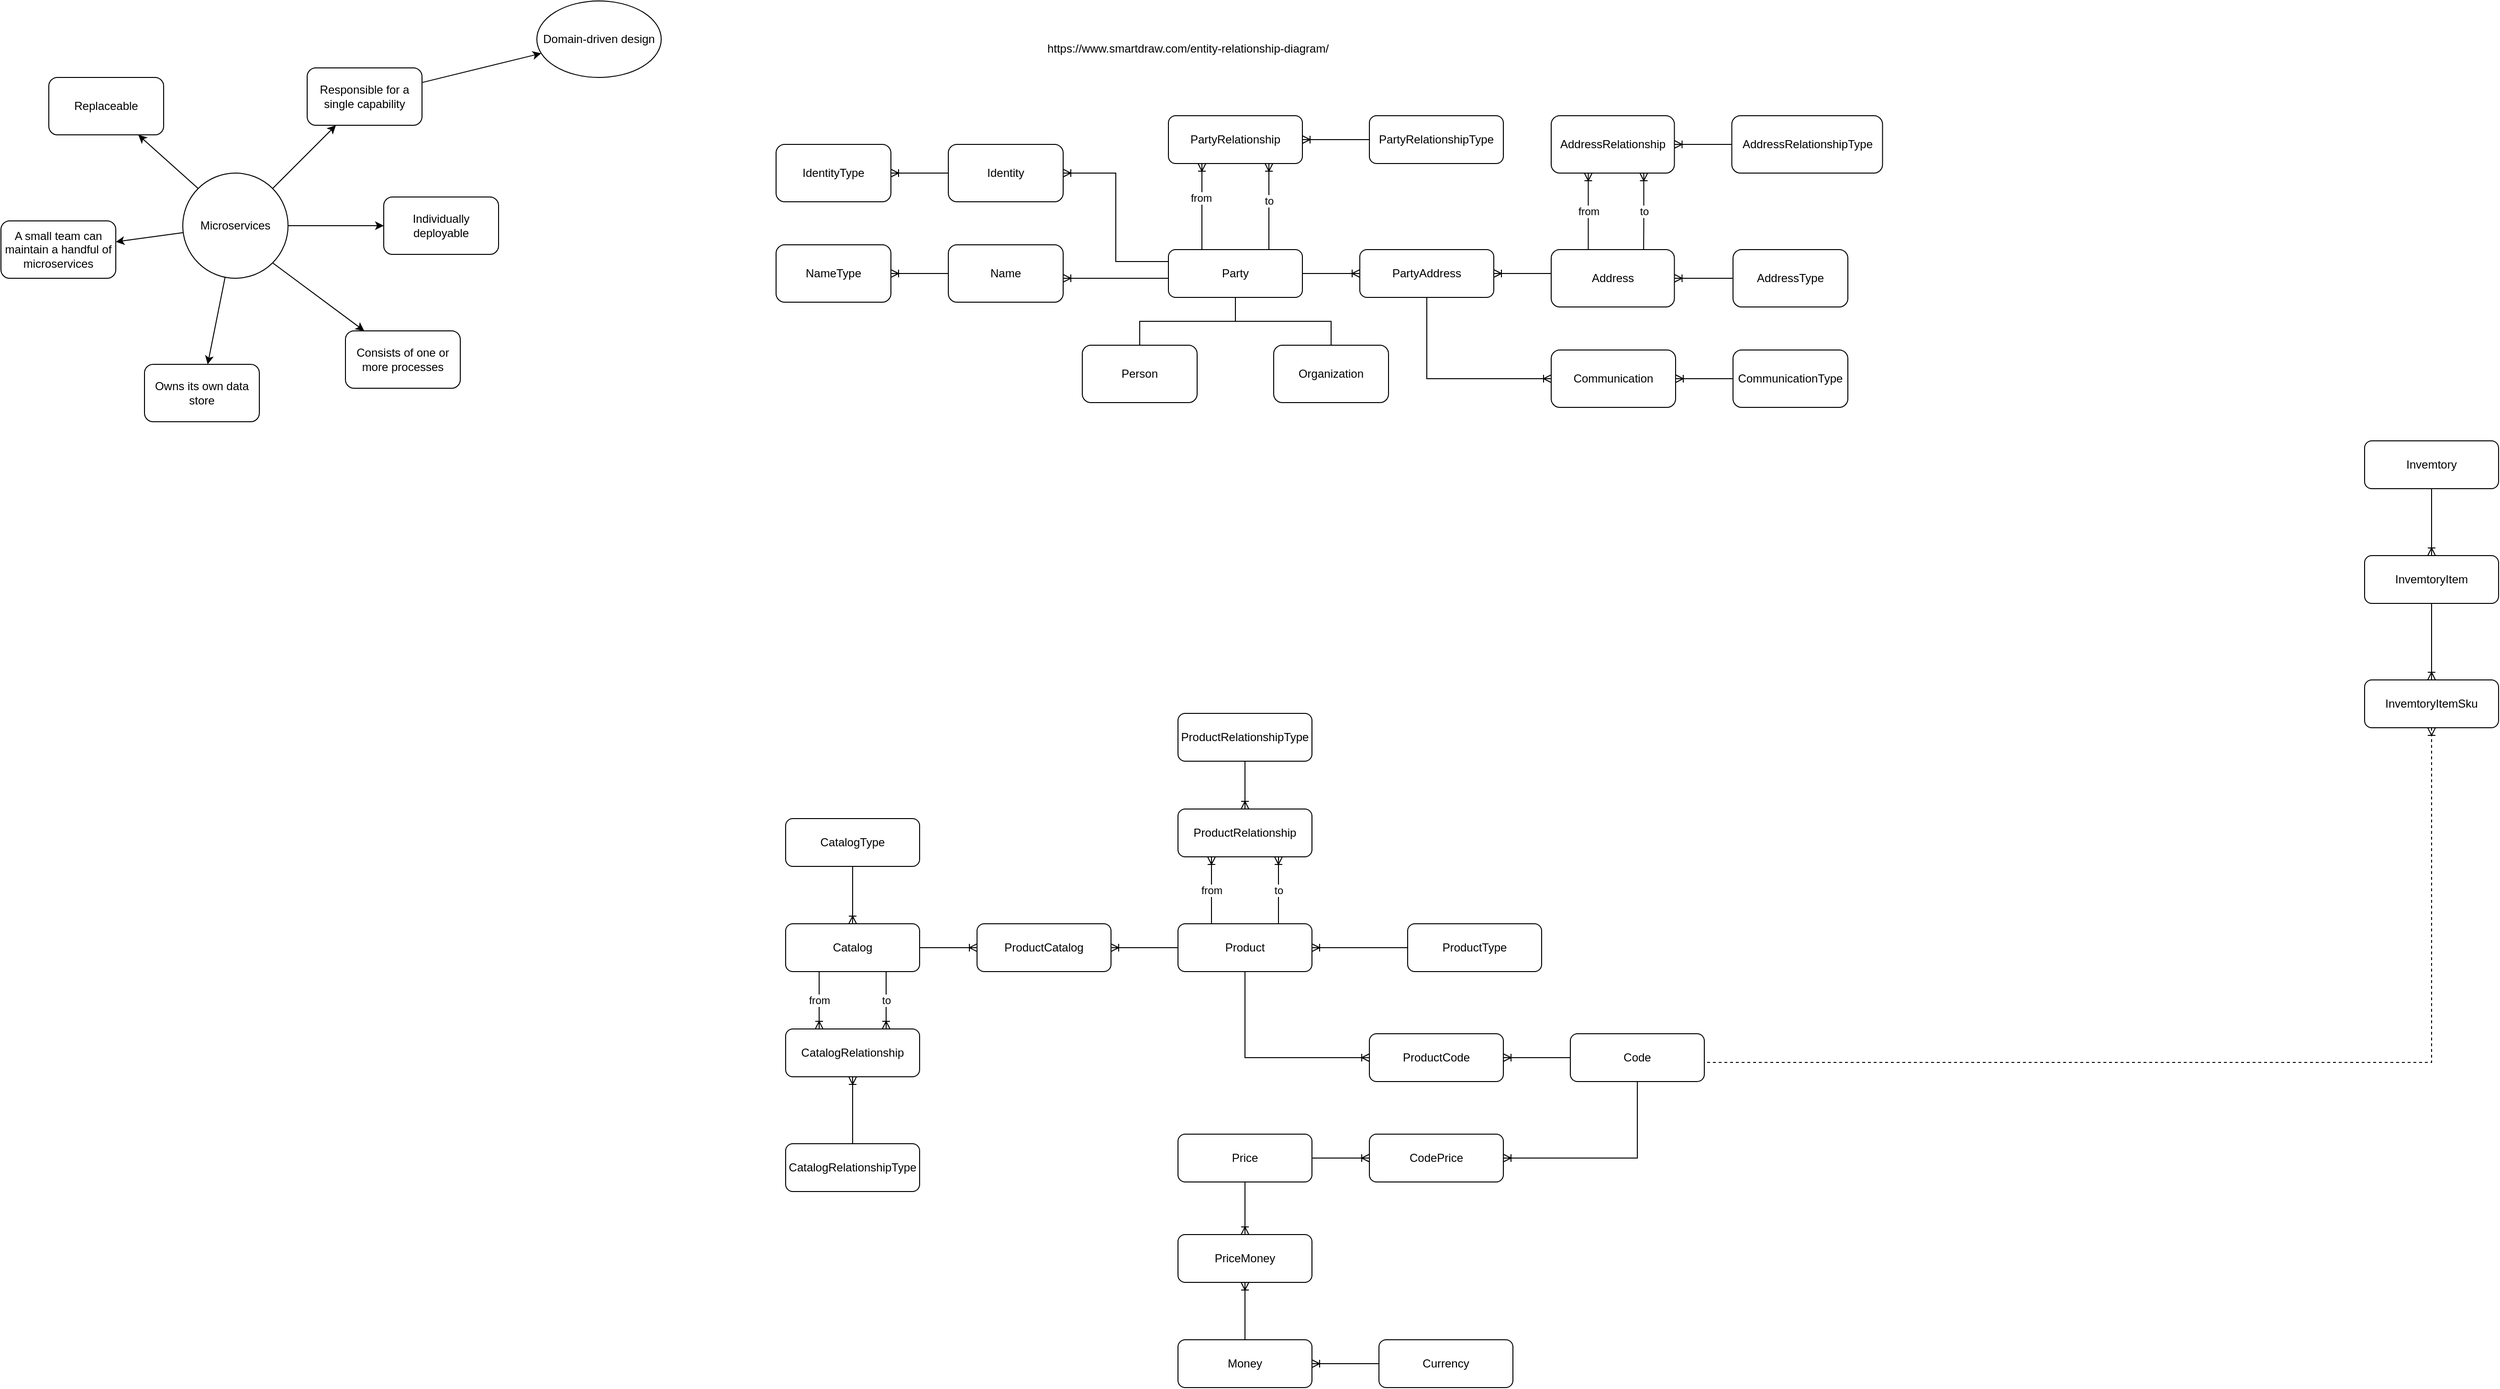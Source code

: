 <mxfile version="16.0.3" type="github">
  <diagram id="LjoO7NFVbJmHt4rmLPar" name="Page-1">
    <mxGraphModel dx="2830" dy="965" grid="1" gridSize="10" guides="1" tooltips="1" connect="1" arrows="1" fold="1" page="1" pageScale="1" pageWidth="1100" pageHeight="850" math="0" shadow="0">
      <root>
        <mxCell id="0" />
        <mxCell id="1" parent="0" />
        <mxCell id="BLckT2Vn7VJcxvCxK2wA-1" value="Party" style="rounded=1;whiteSpace=wrap;html=1;" parent="1" vertex="1">
          <mxGeometry x="400" y="290" width="140" height="50" as="geometry" />
        </mxCell>
        <mxCell id="BLckT2Vn7VJcxvCxK2wA-3" style="edgeStyle=orthogonalEdgeStyle;rounded=0;orthogonalLoop=1;jettySize=auto;html=1;exitX=0.25;exitY=1;exitDx=0;exitDy=0;entryX=0.25;entryY=0;entryDx=0;entryDy=0;endArrow=none;endFill=0;startArrow=ERoneToMany;startFill=0;" parent="1" source="BLckT2Vn7VJcxvCxK2wA-2" target="BLckT2Vn7VJcxvCxK2wA-1" edge="1">
          <mxGeometry relative="1" as="geometry" />
        </mxCell>
        <mxCell id="BLckT2Vn7VJcxvCxK2wA-5" value="from" style="edgeLabel;html=1;align=center;verticalAlign=middle;resizable=0;points=[];" parent="BLckT2Vn7VJcxvCxK2wA-3" vertex="1" connectable="0">
          <mxGeometry x="-0.198" y="-1" relative="1" as="geometry">
            <mxPoint as="offset" />
          </mxGeometry>
        </mxCell>
        <mxCell id="BLckT2Vn7VJcxvCxK2wA-4" style="edgeStyle=orthogonalEdgeStyle;rounded=0;orthogonalLoop=1;jettySize=auto;html=1;exitX=0.75;exitY=1;exitDx=0;exitDy=0;entryX=0.75;entryY=0;entryDx=0;entryDy=0;endArrow=none;endFill=0;startArrow=ERoneToMany;startFill=0;" parent="1" source="BLckT2Vn7VJcxvCxK2wA-2" target="BLckT2Vn7VJcxvCxK2wA-1" edge="1">
          <mxGeometry relative="1" as="geometry" />
        </mxCell>
        <mxCell id="BLckT2Vn7VJcxvCxK2wA-6" value="to" style="edgeLabel;html=1;align=center;verticalAlign=middle;resizable=0;points=[];" parent="BLckT2Vn7VJcxvCxK2wA-4" vertex="1" connectable="0">
          <mxGeometry x="-0.135" relative="1" as="geometry">
            <mxPoint as="offset" />
          </mxGeometry>
        </mxCell>
        <mxCell id="BLckT2Vn7VJcxvCxK2wA-8" style="edgeStyle=orthogonalEdgeStyle;rounded=0;orthogonalLoop=1;jettySize=auto;html=1;entryX=0;entryY=0.5;entryDx=0;entryDy=0;endArrow=none;endFill=0;startArrow=ERoneToMany;startFill=0;" parent="1" source="BLckT2Vn7VJcxvCxK2wA-2" target="BLckT2Vn7VJcxvCxK2wA-7" edge="1">
          <mxGeometry relative="1" as="geometry" />
        </mxCell>
        <mxCell id="BLckT2Vn7VJcxvCxK2wA-2" value="PartyRelationship" style="rounded=1;whiteSpace=wrap;html=1;" parent="1" vertex="1">
          <mxGeometry x="400" y="150" width="140" height="50" as="geometry" />
        </mxCell>
        <mxCell id="BLckT2Vn7VJcxvCxK2wA-7" value="PartyRelationshipType" style="rounded=1;whiteSpace=wrap;html=1;" parent="1" vertex="1">
          <mxGeometry x="610" y="150" width="140" height="50" as="geometry" />
        </mxCell>
        <mxCell id="BLckT2Vn7VJcxvCxK2wA-10" value="https://www.smartdraw.com/entity-relationship-diagram/" style="text;html=1;align=center;verticalAlign=middle;resizable=0;points=[];autosize=1;strokeColor=none;fillColor=none;" parent="1" vertex="1">
          <mxGeometry x="265" y="70" width="310" height="20" as="geometry" />
        </mxCell>
        <mxCell id="BLckT2Vn7VJcxvCxK2wA-13" style="edgeStyle=orthogonalEdgeStyle;rounded=0;orthogonalLoop=1;jettySize=auto;html=1;startArrow=none;startFill=0;endArrow=none;endFill=0;" parent="1" source="BLckT2Vn7VJcxvCxK2wA-11" target="BLckT2Vn7VJcxvCxK2wA-1" edge="1">
          <mxGeometry relative="1" as="geometry" />
        </mxCell>
        <mxCell id="BLckT2Vn7VJcxvCxK2wA-11" value="Person" style="rounded=1;whiteSpace=wrap;html=1;" parent="1" vertex="1">
          <mxGeometry x="310" y="390" width="120" height="60" as="geometry" />
        </mxCell>
        <mxCell id="BLckT2Vn7VJcxvCxK2wA-15" style="edgeStyle=orthogonalEdgeStyle;rounded=0;orthogonalLoop=1;jettySize=auto;html=1;startArrow=none;startFill=0;endArrow=none;endFill=0;" parent="1" source="BLckT2Vn7VJcxvCxK2wA-12" target="BLckT2Vn7VJcxvCxK2wA-1" edge="1">
          <mxGeometry relative="1" as="geometry" />
        </mxCell>
        <mxCell id="BLckT2Vn7VJcxvCxK2wA-12" value="Organization" style="rounded=1;whiteSpace=wrap;html=1;" parent="1" vertex="1">
          <mxGeometry x="510" y="390" width="120" height="60" as="geometry" />
        </mxCell>
        <mxCell id="BLckT2Vn7VJcxvCxK2wA-18" style="edgeStyle=orthogonalEdgeStyle;rounded=0;orthogonalLoop=1;jettySize=auto;html=1;startArrow=ERoneToMany;startFill=0;endArrow=none;endFill=0;" parent="1" source="BLckT2Vn7VJcxvCxK2wA-16" target="BLckT2Vn7VJcxvCxK2wA-1" edge="1">
          <mxGeometry relative="1" as="geometry">
            <Array as="points">
              <mxPoint x="360" y="320" />
              <mxPoint x="360" y="320" />
            </Array>
          </mxGeometry>
        </mxCell>
        <mxCell id="BLckT2Vn7VJcxvCxK2wA-16" value="Name" style="rounded=1;whiteSpace=wrap;html=1;" parent="1" vertex="1">
          <mxGeometry x="170" y="285" width="120" height="60" as="geometry" />
        </mxCell>
        <mxCell id="BLckT2Vn7VJcxvCxK2wA-19" style="edgeStyle=orthogonalEdgeStyle;rounded=0;orthogonalLoop=1;jettySize=auto;html=1;entryX=0;entryY=0.25;entryDx=0;entryDy=0;startArrow=ERoneToMany;startFill=0;endArrow=none;endFill=0;" parent="1" source="BLckT2Vn7VJcxvCxK2wA-17" target="BLckT2Vn7VJcxvCxK2wA-1" edge="1">
          <mxGeometry relative="1" as="geometry" />
        </mxCell>
        <mxCell id="BLckT2Vn7VJcxvCxK2wA-17" value="Identity" style="rounded=1;whiteSpace=wrap;html=1;" parent="1" vertex="1">
          <mxGeometry x="170" y="180" width="120" height="60" as="geometry" />
        </mxCell>
        <mxCell id="BLckT2Vn7VJcxvCxK2wA-33" style="edgeStyle=orthogonalEdgeStyle;rounded=0;orthogonalLoop=1;jettySize=auto;html=1;startArrow=ERoneToMany;startFill=0;endArrow=none;endFill=0;" parent="1" source="BLckT2Vn7VJcxvCxK2wA-20" target="BLckT2Vn7VJcxvCxK2wA-32" edge="1">
          <mxGeometry relative="1" as="geometry" />
        </mxCell>
        <mxCell id="BLckT2Vn7VJcxvCxK2wA-20" value="Address" style="rounded=1;whiteSpace=wrap;html=1;" parent="1" vertex="1">
          <mxGeometry x="800" y="290" width="128.75" height="60" as="geometry" />
        </mxCell>
        <mxCell id="BLckT2Vn7VJcxvCxK2wA-31" style="edgeStyle=orthogonalEdgeStyle;rounded=0;orthogonalLoop=1;jettySize=auto;html=1;startArrow=ERoneToMany;startFill=0;endArrow=none;endFill=0;" parent="1" source="BLckT2Vn7VJcxvCxK2wA-22" target="BLckT2Vn7VJcxvCxK2wA-30" edge="1">
          <mxGeometry relative="1" as="geometry" />
        </mxCell>
        <mxCell id="BLckT2Vn7VJcxvCxK2wA-22" value="Communication" style="rounded=1;whiteSpace=wrap;html=1;" parent="1" vertex="1">
          <mxGeometry x="800" y="395" width="130" height="60" as="geometry" />
        </mxCell>
        <mxCell id="BLckT2Vn7VJcxvCxK2wA-26" style="edgeStyle=orthogonalEdgeStyle;rounded=0;orthogonalLoop=1;jettySize=auto;html=1;startArrow=ERoneToMany;startFill=0;endArrow=none;endFill=0;" parent="1" source="BLckT2Vn7VJcxvCxK2wA-24" target="BLckT2Vn7VJcxvCxK2wA-1" edge="1">
          <mxGeometry relative="1" as="geometry" />
        </mxCell>
        <mxCell id="BLckT2Vn7VJcxvCxK2wA-28" style="edgeStyle=orthogonalEdgeStyle;rounded=0;orthogonalLoop=1;jettySize=auto;html=1;startArrow=ERoneToMany;startFill=0;endArrow=none;endFill=0;" parent="1" source="BLckT2Vn7VJcxvCxK2wA-24" target="BLckT2Vn7VJcxvCxK2wA-20" edge="1">
          <mxGeometry relative="1" as="geometry">
            <Array as="points">
              <mxPoint x="770" y="315" />
              <mxPoint x="770" y="315" />
            </Array>
          </mxGeometry>
        </mxCell>
        <mxCell id="BLckT2Vn7VJcxvCxK2wA-24" value="PartyAddress" style="rounded=1;whiteSpace=wrap;html=1;" parent="1" vertex="1">
          <mxGeometry x="600" y="290" width="140" height="50" as="geometry" />
        </mxCell>
        <mxCell id="BLckT2Vn7VJcxvCxK2wA-29" style="edgeStyle=orthogonalEdgeStyle;rounded=0;orthogonalLoop=1;jettySize=auto;html=1;startArrow=ERoneToMany;startFill=0;endArrow=none;endFill=0;" parent="1" source="BLckT2Vn7VJcxvCxK2wA-22" target="BLckT2Vn7VJcxvCxK2wA-24" edge="1">
          <mxGeometry relative="1" as="geometry">
            <mxPoint x="780" y="345" as="sourcePoint" />
            <mxPoint x="750" y="460" as="targetPoint" />
            <Array as="points">
              <mxPoint x="670" y="425" />
            </Array>
          </mxGeometry>
        </mxCell>
        <mxCell id="BLckT2Vn7VJcxvCxK2wA-30" value="CommunicationType" style="rounded=1;whiteSpace=wrap;html=1;" parent="1" vertex="1">
          <mxGeometry x="990" y="395" width="120" height="60" as="geometry" />
        </mxCell>
        <mxCell id="BLckT2Vn7VJcxvCxK2wA-32" value="AddressType" style="rounded=1;whiteSpace=wrap;html=1;" parent="1" vertex="1">
          <mxGeometry x="990" y="290" width="120" height="60" as="geometry" />
        </mxCell>
        <mxCell id="BLckT2Vn7VJcxvCxK2wA-35" value="from" style="edgeStyle=orthogonalEdgeStyle;rounded=0;orthogonalLoop=1;jettySize=auto;html=1;startArrow=ERoneToMany;startFill=0;endArrow=none;endFill=0;" parent="1" source="BLckT2Vn7VJcxvCxK2wA-34" target="BLckT2Vn7VJcxvCxK2wA-20" edge="1">
          <mxGeometry relative="1" as="geometry">
            <Array as="points">
              <mxPoint x="838.75" y="235" />
              <mxPoint x="838.75" y="235" />
            </Array>
          </mxGeometry>
        </mxCell>
        <mxCell id="BLckT2Vn7VJcxvCxK2wA-36" value="to" style="edgeStyle=orthogonalEdgeStyle;rounded=0;orthogonalLoop=1;jettySize=auto;html=1;entryX=0.75;entryY=0;entryDx=0;entryDy=0;startArrow=ERoneToMany;startFill=0;endArrow=none;endFill=0;" parent="1" source="BLckT2Vn7VJcxvCxK2wA-34" target="BLckT2Vn7VJcxvCxK2wA-20" edge="1">
          <mxGeometry relative="1" as="geometry">
            <Array as="points">
              <mxPoint x="896.75" y="265" />
              <mxPoint x="896.75" y="265" />
            </Array>
          </mxGeometry>
        </mxCell>
        <mxCell id="BLckT2Vn7VJcxvCxK2wA-38" style="edgeStyle=orthogonalEdgeStyle;rounded=0;orthogonalLoop=1;jettySize=auto;html=1;exitX=1;exitY=0.5;exitDx=0;exitDy=0;startArrow=ERoneToMany;startFill=0;endArrow=none;endFill=0;" parent="1" source="BLckT2Vn7VJcxvCxK2wA-34" target="BLckT2Vn7VJcxvCxK2wA-37" edge="1">
          <mxGeometry relative="1" as="geometry" />
        </mxCell>
        <mxCell id="BLckT2Vn7VJcxvCxK2wA-34" value="AddressRelationship" style="rounded=1;whiteSpace=wrap;html=1;" parent="1" vertex="1">
          <mxGeometry x="800" y="150" width="128.75" height="60" as="geometry" />
        </mxCell>
        <mxCell id="BLckT2Vn7VJcxvCxK2wA-37" value="AddressRelationshipType" style="rounded=1;whiteSpace=wrap;html=1;" parent="1" vertex="1">
          <mxGeometry x="988.75" y="150" width="157.5" height="60" as="geometry" />
        </mxCell>
        <mxCell id="BLckT2Vn7VJcxvCxK2wA-40" style="edgeStyle=orthogonalEdgeStyle;rounded=0;orthogonalLoop=1;jettySize=auto;html=1;startArrow=ERoneToMany;startFill=0;endArrow=none;endFill=0;" parent="1" source="BLckT2Vn7VJcxvCxK2wA-39" target="BLckT2Vn7VJcxvCxK2wA-17" edge="1">
          <mxGeometry relative="1" as="geometry" />
        </mxCell>
        <mxCell id="BLckT2Vn7VJcxvCxK2wA-39" value="IdentityType" style="rounded=1;whiteSpace=wrap;html=1;" parent="1" vertex="1">
          <mxGeometry x="-10" y="180" width="120" height="60" as="geometry" />
        </mxCell>
        <mxCell id="BLckT2Vn7VJcxvCxK2wA-42" style="edgeStyle=orthogonalEdgeStyle;rounded=0;orthogonalLoop=1;jettySize=auto;html=1;startArrow=ERoneToMany;startFill=0;endArrow=none;endFill=0;" parent="1" source="BLckT2Vn7VJcxvCxK2wA-41" target="BLckT2Vn7VJcxvCxK2wA-16" edge="1">
          <mxGeometry relative="1" as="geometry" />
        </mxCell>
        <mxCell id="BLckT2Vn7VJcxvCxK2wA-41" value="NameType" style="rounded=1;whiteSpace=wrap;html=1;" parent="1" vertex="1">
          <mxGeometry x="-10" y="285" width="120" height="60" as="geometry" />
        </mxCell>
        <mxCell id="0R7QLWv_NO9CNXAiDbuL-11" style="rounded=0;orthogonalLoop=1;jettySize=auto;html=1;exitX=1;exitY=0;exitDx=0;exitDy=0;" edge="1" parent="1" source="0R7QLWv_NO9CNXAiDbuL-3" target="0R7QLWv_NO9CNXAiDbuL-5">
          <mxGeometry relative="1" as="geometry" />
        </mxCell>
        <mxCell id="0R7QLWv_NO9CNXAiDbuL-12" style="edgeStyle=none;rounded=0;orthogonalLoop=1;jettySize=auto;html=1;exitX=0;exitY=0;exitDx=0;exitDy=0;" edge="1" parent="1" source="0R7QLWv_NO9CNXAiDbuL-3" target="0R7QLWv_NO9CNXAiDbuL-9">
          <mxGeometry relative="1" as="geometry" />
        </mxCell>
        <mxCell id="0R7QLWv_NO9CNXAiDbuL-13" style="edgeStyle=none;rounded=0;orthogonalLoop=1;jettySize=auto;html=1;" edge="1" parent="1" source="0R7QLWv_NO9CNXAiDbuL-3" target="0R7QLWv_NO9CNXAiDbuL-8">
          <mxGeometry relative="1" as="geometry" />
        </mxCell>
        <mxCell id="0R7QLWv_NO9CNXAiDbuL-14" style="edgeStyle=none;rounded=0;orthogonalLoop=1;jettySize=auto;html=1;" edge="1" parent="1" source="0R7QLWv_NO9CNXAiDbuL-3" target="0R7QLWv_NO9CNXAiDbuL-7">
          <mxGeometry relative="1" as="geometry" />
        </mxCell>
        <mxCell id="0R7QLWv_NO9CNXAiDbuL-15" style="edgeStyle=none;rounded=0;orthogonalLoop=1;jettySize=auto;html=1;exitX=1;exitY=1;exitDx=0;exitDy=0;" edge="1" parent="1" source="0R7QLWv_NO9CNXAiDbuL-3" target="0R7QLWv_NO9CNXAiDbuL-6">
          <mxGeometry relative="1" as="geometry" />
        </mxCell>
        <mxCell id="0R7QLWv_NO9CNXAiDbuL-16" style="edgeStyle=none;rounded=0;orthogonalLoop=1;jettySize=auto;html=1;" edge="1" parent="1" source="0R7QLWv_NO9CNXAiDbuL-3" target="0R7QLWv_NO9CNXAiDbuL-4">
          <mxGeometry relative="1" as="geometry" />
        </mxCell>
        <mxCell id="0R7QLWv_NO9CNXAiDbuL-3" value="Microservices" style="ellipse;whiteSpace=wrap;html=1;aspect=fixed;" vertex="1" parent="1">
          <mxGeometry x="-630" y="210" width="110" height="110" as="geometry" />
        </mxCell>
        <mxCell id="0R7QLWv_NO9CNXAiDbuL-4" value="Individually deployable" style="rounded=1;whiteSpace=wrap;html=1;" vertex="1" parent="1">
          <mxGeometry x="-420" y="235" width="120" height="60" as="geometry" />
        </mxCell>
        <mxCell id="0R7QLWv_NO9CNXAiDbuL-18" style="edgeStyle=none;rounded=0;orthogonalLoop=1;jettySize=auto;html=1;" edge="1" parent="1" source="0R7QLWv_NO9CNXAiDbuL-5" target="0R7QLWv_NO9CNXAiDbuL-17">
          <mxGeometry relative="1" as="geometry" />
        </mxCell>
        <mxCell id="0R7QLWv_NO9CNXAiDbuL-5" value="Responsible for a single capability" style="rounded=1;whiteSpace=wrap;html=1;" vertex="1" parent="1">
          <mxGeometry x="-500" y="100" width="120" height="60" as="geometry" />
        </mxCell>
        <mxCell id="0R7QLWv_NO9CNXAiDbuL-6" value="Consists of one or more processes" style="rounded=1;whiteSpace=wrap;html=1;" vertex="1" parent="1">
          <mxGeometry x="-460" y="375" width="120" height="60" as="geometry" />
        </mxCell>
        <mxCell id="0R7QLWv_NO9CNXAiDbuL-7" value="Owns its own data store" style="rounded=1;whiteSpace=wrap;html=1;" vertex="1" parent="1">
          <mxGeometry x="-670" y="410" width="120" height="60" as="geometry" />
        </mxCell>
        <mxCell id="0R7QLWv_NO9CNXAiDbuL-8" value="A small team can maintain a handful of microservices" style="rounded=1;whiteSpace=wrap;html=1;" vertex="1" parent="1">
          <mxGeometry x="-820" y="260" width="120" height="60" as="geometry" />
        </mxCell>
        <mxCell id="0R7QLWv_NO9CNXAiDbuL-9" value="Replaceable" style="rounded=1;whiteSpace=wrap;html=1;" vertex="1" parent="1">
          <mxGeometry x="-770" y="110" width="120" height="60" as="geometry" />
        </mxCell>
        <mxCell id="0R7QLWv_NO9CNXAiDbuL-17" value="Domain-driven design" style="ellipse;whiteSpace=wrap;html=1;" vertex="1" parent="1">
          <mxGeometry x="-260" y="30" width="130" height="80" as="geometry" />
        </mxCell>
        <mxCell id="0R7QLWv_NO9CNXAiDbuL-87" style="edgeStyle=orthogonalEdgeStyle;rounded=0;orthogonalLoop=1;jettySize=auto;html=1;startArrow=ERoneToMany;startFill=0;endArrow=none;endFill=0;" edge="1" parent="1" source="0R7QLWv_NO9CNXAiDbuL-19" target="0R7QLWv_NO9CNXAiDbuL-86">
          <mxGeometry relative="1" as="geometry" />
        </mxCell>
        <mxCell id="0R7QLWv_NO9CNXAiDbuL-19" value="Product" style="rounded=1;whiteSpace=wrap;html=1;" vertex="1" parent="1">
          <mxGeometry x="410" y="995" width="140" height="50" as="geometry" />
        </mxCell>
        <mxCell id="0R7QLWv_NO9CNXAiDbuL-31" value="from" style="edgeStyle=orthogonalEdgeStyle;rounded=0;orthogonalLoop=1;jettySize=auto;html=1;exitX=0.25;exitY=1;exitDx=0;exitDy=0;entryX=0.25;entryY=0;entryDx=0;entryDy=0;startArrow=ERoneToMany;startFill=0;endArrow=none;endFill=0;" edge="1" parent="1" source="0R7QLWv_NO9CNXAiDbuL-26" target="0R7QLWv_NO9CNXAiDbuL-19">
          <mxGeometry relative="1" as="geometry" />
        </mxCell>
        <mxCell id="0R7QLWv_NO9CNXAiDbuL-32" value="to" style="edgeStyle=orthogonalEdgeStyle;rounded=0;orthogonalLoop=1;jettySize=auto;html=1;exitX=0.75;exitY=1;exitDx=0;exitDy=0;entryX=0.75;entryY=0;entryDx=0;entryDy=0;startArrow=ERoneToMany;startFill=0;endArrow=none;endFill=0;" edge="1" parent="1" source="0R7QLWv_NO9CNXAiDbuL-26" target="0R7QLWv_NO9CNXAiDbuL-19">
          <mxGeometry relative="1" as="geometry" />
        </mxCell>
        <mxCell id="0R7QLWv_NO9CNXAiDbuL-35" style="edgeStyle=orthogonalEdgeStyle;rounded=0;orthogonalLoop=1;jettySize=auto;html=1;startArrow=ERoneToMany;startFill=0;endArrow=none;endFill=0;" edge="1" parent="1" source="0R7QLWv_NO9CNXAiDbuL-26" target="0R7QLWv_NO9CNXAiDbuL-33">
          <mxGeometry relative="1" as="geometry" />
        </mxCell>
        <mxCell id="0R7QLWv_NO9CNXAiDbuL-26" value="ProductRelationship" style="rounded=1;whiteSpace=wrap;html=1;" vertex="1" parent="1">
          <mxGeometry x="410" y="875" width="140" height="50" as="geometry" />
        </mxCell>
        <mxCell id="0R7QLWv_NO9CNXAiDbuL-33" value="ProductRelationshipType" style="rounded=1;whiteSpace=wrap;html=1;" vertex="1" parent="1">
          <mxGeometry x="410" y="775" width="140" height="50" as="geometry" />
        </mxCell>
        <mxCell id="0R7QLWv_NO9CNXAiDbuL-42" style="edgeStyle=orthogonalEdgeStyle;rounded=0;orthogonalLoop=1;jettySize=auto;html=1;exitX=0.5;exitY=0;exitDx=0;exitDy=0;entryX=0.5;entryY=1;entryDx=0;entryDy=0;startArrow=ERoneToMany;startFill=0;endArrow=none;endFill=0;" edge="1" parent="1" source="0R7QLWv_NO9CNXAiDbuL-36" target="0R7QLWv_NO9CNXAiDbuL-41">
          <mxGeometry relative="1" as="geometry" />
        </mxCell>
        <mxCell id="0R7QLWv_NO9CNXAiDbuL-36" value="Catalog" style="rounded=1;whiteSpace=wrap;html=1;" vertex="1" parent="1">
          <mxGeometry y="995" width="140" height="50" as="geometry" />
        </mxCell>
        <mxCell id="0R7QLWv_NO9CNXAiDbuL-38" style="edgeStyle=orthogonalEdgeStyle;rounded=0;orthogonalLoop=1;jettySize=auto;html=1;startArrow=ERoneToMany;startFill=0;endArrow=none;endFill=0;" edge="1" parent="1" source="0R7QLWv_NO9CNXAiDbuL-37" target="0R7QLWv_NO9CNXAiDbuL-19">
          <mxGeometry relative="1" as="geometry" />
        </mxCell>
        <mxCell id="0R7QLWv_NO9CNXAiDbuL-39" style="edgeStyle=orthogonalEdgeStyle;rounded=0;orthogonalLoop=1;jettySize=auto;html=1;startArrow=ERoneToMany;startFill=0;endArrow=none;endFill=0;" edge="1" parent="1" source="0R7QLWv_NO9CNXAiDbuL-37" target="0R7QLWv_NO9CNXAiDbuL-36">
          <mxGeometry relative="1" as="geometry" />
        </mxCell>
        <mxCell id="0R7QLWv_NO9CNXAiDbuL-37" value="ProductCatalog" style="rounded=1;whiteSpace=wrap;html=1;" vertex="1" parent="1">
          <mxGeometry x="200" y="995" width="140" height="50" as="geometry" />
        </mxCell>
        <mxCell id="0R7QLWv_NO9CNXAiDbuL-41" value="CatalogType" style="rounded=1;whiteSpace=wrap;html=1;" vertex="1" parent="1">
          <mxGeometry y="885" width="140" height="50" as="geometry" />
        </mxCell>
        <mxCell id="0R7QLWv_NO9CNXAiDbuL-43" value="Price" style="rounded=1;whiteSpace=wrap;html=1;" vertex="1" parent="1">
          <mxGeometry x="410" y="1215" width="140" height="50" as="geometry" />
        </mxCell>
        <mxCell id="0R7QLWv_NO9CNXAiDbuL-50" style="edgeStyle=orthogonalEdgeStyle;rounded=0;orthogonalLoop=1;jettySize=auto;html=1;startArrow=ERoneToMany;startFill=0;endArrow=none;endFill=0;" edge="1" parent="1" source="0R7QLWv_NO9CNXAiDbuL-44" target="0R7QLWv_NO9CNXAiDbuL-43">
          <mxGeometry relative="1" as="geometry" />
        </mxCell>
        <mxCell id="0R7QLWv_NO9CNXAiDbuL-84" style="edgeStyle=orthogonalEdgeStyle;rounded=0;orthogonalLoop=1;jettySize=auto;html=1;startArrow=ERoneToMany;startFill=0;endArrow=none;endFill=0;" edge="1" parent="1" source="0R7QLWv_NO9CNXAiDbuL-44" target="0R7QLWv_NO9CNXAiDbuL-72">
          <mxGeometry relative="1" as="geometry" />
        </mxCell>
        <mxCell id="0R7QLWv_NO9CNXAiDbuL-44" value="CodePrice" style="rounded=1;whiteSpace=wrap;html=1;" vertex="1" parent="1">
          <mxGeometry x="610" y="1215" width="140" height="50" as="geometry" />
        </mxCell>
        <mxCell id="0R7QLWv_NO9CNXAiDbuL-56" value="from" style="edgeStyle=orthogonalEdgeStyle;rounded=0;orthogonalLoop=1;jettySize=auto;html=1;exitX=0.25;exitY=0;exitDx=0;exitDy=0;entryX=0.25;entryY=1;entryDx=0;entryDy=0;startArrow=ERoneToMany;startFill=0;endArrow=none;endFill=0;" edge="1" parent="1" source="0R7QLWv_NO9CNXAiDbuL-55" target="0R7QLWv_NO9CNXAiDbuL-36">
          <mxGeometry relative="1" as="geometry" />
        </mxCell>
        <mxCell id="0R7QLWv_NO9CNXAiDbuL-57" value="to" style="edgeStyle=orthogonalEdgeStyle;rounded=0;orthogonalLoop=1;jettySize=auto;html=1;exitX=0.75;exitY=0;exitDx=0;exitDy=0;entryX=0.75;entryY=1;entryDx=0;entryDy=0;startArrow=ERoneToMany;startFill=0;endArrow=none;endFill=0;" edge="1" parent="1" source="0R7QLWv_NO9CNXAiDbuL-55" target="0R7QLWv_NO9CNXAiDbuL-36">
          <mxGeometry relative="1" as="geometry" />
        </mxCell>
        <mxCell id="0R7QLWv_NO9CNXAiDbuL-59" style="edgeStyle=orthogonalEdgeStyle;rounded=0;orthogonalLoop=1;jettySize=auto;html=1;exitX=0.5;exitY=1;exitDx=0;exitDy=0;entryX=0.5;entryY=0;entryDx=0;entryDy=0;startArrow=ERoneToMany;startFill=0;endArrow=none;endFill=0;" edge="1" parent="1" source="0R7QLWv_NO9CNXAiDbuL-55" target="0R7QLWv_NO9CNXAiDbuL-58">
          <mxGeometry relative="1" as="geometry" />
        </mxCell>
        <mxCell id="0R7QLWv_NO9CNXAiDbuL-55" value="CatalogRelationship" style="rounded=1;whiteSpace=wrap;html=1;" vertex="1" parent="1">
          <mxGeometry y="1105" width="140" height="50" as="geometry" />
        </mxCell>
        <mxCell id="0R7QLWv_NO9CNXAiDbuL-58" value="CatalogRelationshipType" style="rounded=1;whiteSpace=wrap;html=1;" vertex="1" parent="1">
          <mxGeometry y="1225" width="140" height="50" as="geometry" />
        </mxCell>
        <mxCell id="0R7QLWv_NO9CNXAiDbuL-67" style="edgeStyle=orthogonalEdgeStyle;rounded=0;orthogonalLoop=1;jettySize=auto;html=1;startArrow=ERoneToMany;startFill=0;endArrow=none;endFill=0;" edge="1" parent="1" source="0R7QLWv_NO9CNXAiDbuL-61" target="0R7QLWv_NO9CNXAiDbuL-66">
          <mxGeometry relative="1" as="geometry" />
        </mxCell>
        <mxCell id="0R7QLWv_NO9CNXAiDbuL-61" value="Money" style="rounded=1;whiteSpace=wrap;html=1;" vertex="1" parent="1">
          <mxGeometry x="410" y="1430" width="140" height="50" as="geometry" />
        </mxCell>
        <mxCell id="0R7QLWv_NO9CNXAiDbuL-66" value="Currency" style="rounded=1;whiteSpace=wrap;html=1;" vertex="1" parent="1">
          <mxGeometry x="620" y="1430" width="140" height="50" as="geometry" />
        </mxCell>
        <mxCell id="0R7QLWv_NO9CNXAiDbuL-69" style="edgeStyle=orthogonalEdgeStyle;rounded=0;orthogonalLoop=1;jettySize=auto;html=1;exitX=0.5;exitY=0;exitDx=0;exitDy=0;entryX=0.5;entryY=1;entryDx=0;entryDy=0;startArrow=ERoneToMany;startFill=0;endArrow=none;endFill=0;" edge="1" parent="1" source="0R7QLWv_NO9CNXAiDbuL-68" target="0R7QLWv_NO9CNXAiDbuL-43">
          <mxGeometry relative="1" as="geometry" />
        </mxCell>
        <mxCell id="0R7QLWv_NO9CNXAiDbuL-70" style="edgeStyle=orthogonalEdgeStyle;rounded=0;orthogonalLoop=1;jettySize=auto;html=1;exitX=0.5;exitY=1;exitDx=0;exitDy=0;startArrow=ERoneToMany;startFill=0;endArrow=none;endFill=0;" edge="1" parent="1" source="0R7QLWv_NO9CNXAiDbuL-68" target="0R7QLWv_NO9CNXAiDbuL-61">
          <mxGeometry relative="1" as="geometry" />
        </mxCell>
        <mxCell id="0R7QLWv_NO9CNXAiDbuL-68" value="PriceMoney" style="rounded=1;whiteSpace=wrap;html=1;" vertex="1" parent="1">
          <mxGeometry x="410" y="1320" width="140" height="50" as="geometry" />
        </mxCell>
        <mxCell id="0R7QLWv_NO9CNXAiDbuL-74" value="" style="edgeStyle=orthogonalEdgeStyle;rounded=0;orthogonalLoop=1;jettySize=auto;html=1;startArrow=ERoneToMany;startFill=0;endArrow=none;endFill=0;dashed=1;" edge="1" parent="1" source="0R7QLWv_NO9CNXAiDbuL-71" target="0R7QLWv_NO9CNXAiDbuL-72">
          <mxGeometry relative="1" as="geometry">
            <Array as="points">
              <mxPoint x="1720" y="1140" />
            </Array>
          </mxGeometry>
        </mxCell>
        <mxCell id="0R7QLWv_NO9CNXAiDbuL-83" style="edgeStyle=orthogonalEdgeStyle;rounded=0;orthogonalLoop=1;jettySize=auto;html=1;entryX=0.5;entryY=1;entryDx=0;entryDy=0;startArrow=ERoneToMany;startFill=0;endArrow=none;endFill=0;" edge="1" parent="1" source="0R7QLWv_NO9CNXAiDbuL-71" target="0R7QLWv_NO9CNXAiDbuL-79">
          <mxGeometry relative="1" as="geometry" />
        </mxCell>
        <mxCell id="0R7QLWv_NO9CNXAiDbuL-71" value="InvemtoryItemSku" style="rounded=1;whiteSpace=wrap;html=1;" vertex="1" parent="1">
          <mxGeometry x="1650" y="740" width="140" height="50" as="geometry" />
        </mxCell>
        <mxCell id="0R7QLWv_NO9CNXAiDbuL-72" value="Code" style="rounded=1;whiteSpace=wrap;html=1;" vertex="1" parent="1">
          <mxGeometry x="820" y="1110" width="140" height="50" as="geometry" />
        </mxCell>
        <mxCell id="0R7QLWv_NO9CNXAiDbuL-76" style="edgeStyle=orthogonalEdgeStyle;rounded=0;orthogonalLoop=1;jettySize=auto;html=1;startArrow=ERoneToMany;startFill=0;endArrow=none;endFill=0;" edge="1" parent="1" source="0R7QLWv_NO9CNXAiDbuL-75" target="0R7QLWv_NO9CNXAiDbuL-72">
          <mxGeometry relative="1" as="geometry" />
        </mxCell>
        <mxCell id="0R7QLWv_NO9CNXAiDbuL-78" style="edgeStyle=orthogonalEdgeStyle;rounded=0;orthogonalLoop=1;jettySize=auto;html=1;startArrow=ERoneToMany;startFill=0;endArrow=none;endFill=0;" edge="1" parent="1" source="0R7QLWv_NO9CNXAiDbuL-75" target="0R7QLWv_NO9CNXAiDbuL-19">
          <mxGeometry relative="1" as="geometry">
            <Array as="points">
              <mxPoint x="480" y="1135" />
            </Array>
          </mxGeometry>
        </mxCell>
        <mxCell id="0R7QLWv_NO9CNXAiDbuL-75" value="ProductCode" style="rounded=1;whiteSpace=wrap;html=1;" vertex="1" parent="1">
          <mxGeometry x="610" y="1110" width="140" height="50" as="geometry" />
        </mxCell>
        <mxCell id="0R7QLWv_NO9CNXAiDbuL-82" style="edgeStyle=orthogonalEdgeStyle;rounded=0;orthogonalLoop=1;jettySize=auto;html=1;entryX=0.5;entryY=1;entryDx=0;entryDy=0;startArrow=ERoneToMany;startFill=0;endArrow=none;endFill=0;" edge="1" parent="1" source="0R7QLWv_NO9CNXAiDbuL-79" target="0R7QLWv_NO9CNXAiDbuL-80">
          <mxGeometry relative="1" as="geometry" />
        </mxCell>
        <mxCell id="0R7QLWv_NO9CNXAiDbuL-79" value="InvemtoryItem" style="rounded=1;whiteSpace=wrap;html=1;" vertex="1" parent="1">
          <mxGeometry x="1650" y="610" width="140" height="50" as="geometry" />
        </mxCell>
        <mxCell id="0R7QLWv_NO9CNXAiDbuL-80" value="Invemtory" style="rounded=1;whiteSpace=wrap;html=1;" vertex="1" parent="1">
          <mxGeometry x="1650" y="490" width="140" height="50" as="geometry" />
        </mxCell>
        <mxCell id="0R7QLWv_NO9CNXAiDbuL-86" value="ProductType" style="rounded=1;whiteSpace=wrap;html=1;" vertex="1" parent="1">
          <mxGeometry x="650" y="995" width="140" height="50" as="geometry" />
        </mxCell>
      </root>
    </mxGraphModel>
  </diagram>
</mxfile>

